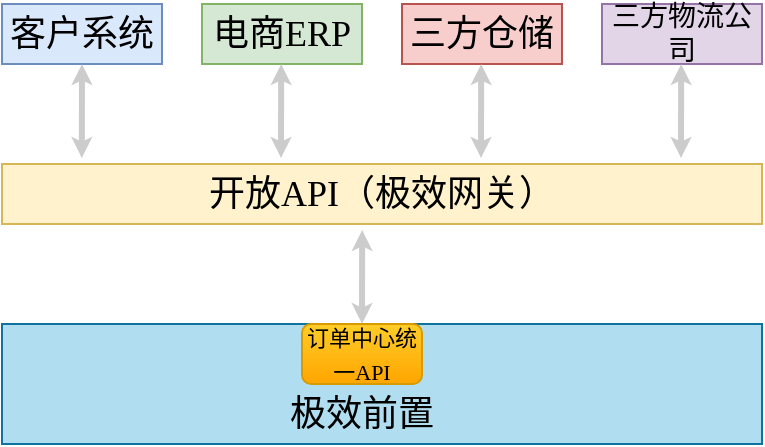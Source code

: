 <mxfile version="20.0.4" type="github" pages="5">
  <diagram id="IdCtrlnJ2hmRQC5FIhOs" name="极效前置接入">
    <mxGraphModel dx="1422" dy="839" grid="1" gridSize="10" guides="1" tooltips="1" connect="1" arrows="1" fold="1" page="1" pageScale="1" pageWidth="1169" pageHeight="827" math="0" shadow="0">
      <root>
        <mxCell id="0" />
        <mxCell id="1" parent="0" />
        <mxCell id="u3ABDbnpXiGjK3fh1uyu-1" value="&lt;font face=&quot;Times New Roman&quot; style=&quot;font-size: 18px;&quot;&gt;客户系统&lt;/font&gt;" style="rounded=0;whiteSpace=wrap;html=1;fontFamily=Helvetica;fontSize=10;fillColor=#dae8fc;strokeColor=#6c8ebf;" parent="1" vertex="1">
          <mxGeometry x="300" y="170" width="80" height="30" as="geometry" />
        </mxCell>
        <mxCell id="u3ABDbnpXiGjK3fh1uyu-5" value="&lt;font face=&quot;Times New Roman&quot; style=&quot;font-size: 18px;&quot;&gt;电商ERP&lt;/font&gt;" style="rounded=0;whiteSpace=wrap;html=1;fontFamily=Helvetica;fontSize=10;fillColor=#d5e8d4;strokeColor=#82b366;" parent="1" vertex="1">
          <mxGeometry x="400" y="170" width="80" height="30" as="geometry" />
        </mxCell>
        <mxCell id="u3ABDbnpXiGjK3fh1uyu-6" value="&lt;font style=&quot;font-size: 18px;&quot; face=&quot;Times New Roman&quot;&gt;三方仓储&lt;/font&gt;" style="rounded=0;whiteSpace=wrap;html=1;fontFamily=Helvetica;fontSize=10;fillColor=#f8cecc;strokeColor=#b85450;" parent="1" vertex="1">
          <mxGeometry x="500" y="170" width="80" height="30" as="geometry" />
        </mxCell>
        <mxCell id="u3ABDbnpXiGjK3fh1uyu-7" value="&lt;font style=&quot;font-size: 14px;&quot; face=&quot;Times New Roman&quot;&gt;三方物流公司&lt;/font&gt;" style="rounded=0;whiteSpace=wrap;html=1;fontFamily=Helvetica;fontSize=10;fillColor=#e1d5e7;strokeColor=#9673a6;" parent="1" vertex="1">
          <mxGeometry x="600" y="170" width="80" height="30" as="geometry" />
        </mxCell>
        <mxCell id="u3ABDbnpXiGjK3fh1uyu-8" value="&lt;font face=&quot;Times New Roman&quot; style=&quot;font-size: 18px;&quot;&gt;开放API（极效网关）&lt;/font&gt;" style="rounded=0;whiteSpace=wrap;html=1;fontFamily=Helvetica;fontSize=10;fillColor=#fff2cc;strokeColor=#d6b656;" parent="1" vertex="1">
          <mxGeometry x="300" y="250" width="380" height="30" as="geometry" />
        </mxCell>
        <mxCell id="u3ABDbnpXiGjK3fh1uyu-9" value="" style="rounded=0;whiteSpace=wrap;html=1;fontFamily=Helvetica;fontSize=10;fillColor=#b1ddf0;strokeColor=#10739e;" parent="1" vertex="1">
          <mxGeometry x="300" y="330" width="380" height="60" as="geometry" />
        </mxCell>
        <mxCell id="u3ABDbnpXiGjK3fh1uyu-13" value="" style="endArrow=classic;startArrow=classic;html=1;rounded=0;fontFamily=Helvetica;fontSize=10;fontColor=default;startSize=1;endSize=1;strokeWidth=3;exitX=0.105;exitY=-0.1;exitDx=0;exitDy=0;exitPerimeter=0;entryX=0.5;entryY=1;entryDx=0;entryDy=0;strokeColor=#CCCCCC;" parent="1" source="u3ABDbnpXiGjK3fh1uyu-8" target="u3ABDbnpXiGjK3fh1uyu-1" edge="1">
          <mxGeometry width="50" height="50" relative="1" as="geometry">
            <mxPoint x="339.5" y="240" as="sourcePoint" />
            <mxPoint x="339.5" y="210" as="targetPoint" />
          </mxGeometry>
        </mxCell>
        <mxCell id="u3ABDbnpXiGjK3fh1uyu-14" value="" style="endArrow=classic;startArrow=classic;html=1;rounded=0;fontFamily=Helvetica;fontSize=10;fontColor=default;startSize=1;endSize=1;strokeWidth=3;exitX=0.105;exitY=-0.1;exitDx=0;exitDy=0;exitPerimeter=0;entryX=0.5;entryY=1;entryDx=0;entryDy=0;strokeColor=#CCCCCC;" parent="1" edge="1">
          <mxGeometry width="50" height="50" relative="1" as="geometry">
            <mxPoint x="439.5" y="247" as="sourcePoint" />
            <mxPoint x="439.6" y="200" as="targetPoint" />
          </mxGeometry>
        </mxCell>
        <mxCell id="u3ABDbnpXiGjK3fh1uyu-15" value="" style="endArrow=classic;startArrow=classic;html=1;rounded=0;fontFamily=Helvetica;fontSize=10;fontColor=default;startSize=1;endSize=1;strokeWidth=3;exitX=0.105;exitY=-0.1;exitDx=0;exitDy=0;exitPerimeter=0;entryX=0.5;entryY=1;entryDx=0;entryDy=0;strokeColor=#CCCCCC;" parent="1" edge="1">
          <mxGeometry width="50" height="50" relative="1" as="geometry">
            <mxPoint x="539.5" y="247" as="sourcePoint" />
            <mxPoint x="539.6" y="200" as="targetPoint" />
          </mxGeometry>
        </mxCell>
        <mxCell id="u3ABDbnpXiGjK3fh1uyu-16" value="" style="endArrow=classic;startArrow=classic;html=1;rounded=0;fontFamily=Helvetica;fontSize=10;fontColor=default;startSize=1;endSize=1;strokeWidth=3;exitX=0.105;exitY=-0.1;exitDx=0;exitDy=0;exitPerimeter=0;entryX=0.5;entryY=1;entryDx=0;entryDy=0;strokeColor=#CCCCCC;" parent="1" edge="1">
          <mxGeometry width="50" height="50" relative="1" as="geometry">
            <mxPoint x="639.5" y="247" as="sourcePoint" />
            <mxPoint x="639.6" y="200" as="targetPoint" />
          </mxGeometry>
        </mxCell>
        <mxCell id="u3ABDbnpXiGjK3fh1uyu-17" value="" style="endArrow=classic;startArrow=classic;html=1;rounded=0;fontFamily=Helvetica;fontSize=10;fontColor=default;startSize=1;endSize=1;strokeWidth=3;exitX=0.105;exitY=-0.1;exitDx=0;exitDy=0;exitPerimeter=0;entryX=0.5;entryY=1;entryDx=0;entryDy=0;strokeColor=#CCCCCC;" parent="1" edge="1">
          <mxGeometry width="50" height="50" relative="1" as="geometry">
            <mxPoint x="480.0" y="330" as="sourcePoint" />
            <mxPoint x="480.1" y="283" as="targetPoint" />
          </mxGeometry>
        </mxCell>
        <mxCell id="OYWZxNQ2XOcn_ILHSm78-1" value="&lt;font style=&quot;font-size: 11px;&quot;&gt;订单中心统一API&lt;/font&gt;" style="rounded=1;whiteSpace=wrap;html=1;fontFamily=Times New Roman;fontSize=14;fillColor=#ffcd28;strokeColor=#d79b00;gradientColor=#ffa500;" parent="1" vertex="1">
          <mxGeometry x="450" y="330" width="60" height="30" as="geometry" />
        </mxCell>
        <mxCell id="OYWZxNQ2XOcn_ILHSm78-5" value="&lt;font style=&quot;font-size: 18px;&quot;&gt;极效前置&lt;/font&gt;" style="text;html=1;strokeColor=none;fillColor=none;align=center;verticalAlign=middle;whiteSpace=wrap;rounded=0;fontFamily=Times New Roman;fontSize=11;" parent="1" vertex="1">
          <mxGeometry x="435" y="360" width="90" height="30" as="geometry" />
        </mxCell>
      </root>
    </mxGraphModel>
  </diagram>
  <diagram id="2wnUoV2GM8q6DsRvARYh" name="设计模式">
    <mxGraphModel dx="1185" dy="628" grid="1" gridSize="10" guides="1" tooltips="1" connect="1" arrows="1" fold="1" page="1" pageScale="1" pageWidth="827" pageHeight="1169" math="0" shadow="0">
      <root>
        <mxCell id="0" />
        <mxCell id="1" parent="0" />
        <mxCell id="XLd8JW0gSxgB1ha9-BlE-36" value="《interface》&#xa;检查规则" style="swimlane;fontStyle=1;childLayout=stackLayout;horizontal=1;startSize=26;fillColor=none;horizontalStack=0;resizeParent=1;resizeParentMax=0;resizeLast=0;collapsible=1;marginBottom=0;fontFamily=Times New Roman;" parent="1" vertex="1">
          <mxGeometry x="560" y="310" width="170" height="104" as="geometry" />
        </mxCell>
        <mxCell id="XLd8JW0gSxgB1ha9-BlE-37" value="+ checkRequiredFiled()" style="text;strokeColor=none;fillColor=none;align=left;verticalAlign=top;spacingLeft=4;spacingRight=4;overflow=hidden;rotatable=0;points=[[0,0.5],[1,0.5]];portConstraint=eastwest;fontStyle=2;fontSize=14;" parent="XLd8JW0gSxgB1ha9-BlE-36" vertex="1">
          <mxGeometry y="26" width="170" height="26" as="geometry" />
        </mxCell>
        <mxCell id="XLd8JW0gSxgB1ha9-BlE-38" value="+ checkDataPermission()" style="text;strokeColor=none;fillColor=none;align=left;verticalAlign=top;spacingLeft=4;spacingRight=4;overflow=hidden;rotatable=0;points=[[0,0.5],[1,0.5]];portConstraint=eastwest;fontStyle=2;fontSize=14;" parent="XLd8JW0gSxgB1ha9-BlE-36" vertex="1">
          <mxGeometry y="52" width="170" height="26" as="geometry" />
        </mxCell>
        <mxCell id="XLd8JW0gSxgB1ha9-BlE-39" value="+ customize()" style="text;strokeColor=none;fillColor=none;align=left;verticalAlign=top;spacingLeft=4;spacingRight=4;overflow=hidden;rotatable=0;points=[[0,0.5],[1,0.5]];portConstraint=eastwest;fontStyle=2;fontSize=14;" parent="XLd8JW0gSxgB1ha9-BlE-36" vertex="1">
          <mxGeometry y="78" width="170" height="26" as="geometry" />
        </mxCell>
        <mxCell id="XLd8JW0gSxgB1ha9-BlE-40" value="" style="endArrow=block;dashed=1;endFill=0;endSize=12;html=1;rounded=0;entryX=0.5;entryY=1.154;entryDx=0;entryDy=0;entryPerimeter=0;" parent="1" source="XLd8JW0gSxgB1ha9-BlE-45" target="XLd8JW0gSxgB1ha9-BlE-39" edge="1">
          <mxGeometry width="160" relative="1" as="geometry">
            <mxPoint x="640" y="530" as="sourcePoint" />
            <mxPoint x="650" y="430" as="targetPoint" />
          </mxGeometry>
        </mxCell>
        <mxCell id="XLd8JW0gSxgB1ha9-BlE-41" value="华为校验规则" style="swimlane;fontStyle=1;childLayout=stackLayout;horizontal=1;startSize=26;fillColor=none;horizontalStack=0;resizeParent=1;resizeParentMax=0;resizeLast=0;collapsible=1;marginBottom=0;fontFamily=Times New Roman;" parent="1" vertex="1">
          <mxGeometry x="360" y="500" width="180" height="104" as="geometry" />
        </mxCell>
        <mxCell id="XLd8JW0gSxgB1ha9-BlE-42" value="+ checkRequiredFiled()" style="text;strokeColor=none;fillColor=none;align=left;verticalAlign=top;spacingLeft=4;spacingRight=4;overflow=hidden;rotatable=0;points=[[0,0.5],[1,0.5]];portConstraint=eastwest;fontSize=14;" parent="XLd8JW0gSxgB1ha9-BlE-41" vertex="1">
          <mxGeometry y="26" width="180" height="26" as="geometry" />
        </mxCell>
        <mxCell id="XLd8JW0gSxgB1ha9-BlE-43" value="+ checkDataPermission()" style="text;strokeColor=none;fillColor=none;align=left;verticalAlign=top;spacingLeft=4;spacingRight=4;overflow=hidden;rotatable=0;points=[[0,0.5],[1,0.5]];portConstraint=eastwest;fontSize=14;" parent="XLd8JW0gSxgB1ha9-BlE-41" vertex="1">
          <mxGeometry y="52" width="180" height="26" as="geometry" />
        </mxCell>
        <mxCell id="XLd8JW0gSxgB1ha9-BlE-44" value="+ customize()" style="text;strokeColor=none;fillColor=none;align=left;verticalAlign=top;spacingLeft=4;spacingRight=4;overflow=hidden;rotatable=0;points=[[0,0.5],[1,0.5]];portConstraint=eastwest;fontSize=14;" parent="XLd8JW0gSxgB1ha9-BlE-41" vertex="1">
          <mxGeometry y="78" width="180" height="26" as="geometry" />
        </mxCell>
        <mxCell id="XLd8JW0gSxgB1ha9-BlE-45" value="标准校验规则" style="swimlane;fontStyle=1;childLayout=stackLayout;horizontal=1;startSize=26;fillColor=none;horizontalStack=0;resizeParent=1;resizeParentMax=0;resizeLast=0;collapsible=1;marginBottom=0;fontFamily=Times New Roman;" parent="1" vertex="1">
          <mxGeometry x="560" y="500" width="170" height="104" as="geometry" />
        </mxCell>
        <mxCell id="XLd8JW0gSxgB1ha9-BlE-46" value="+ checkRequiredFiled()" style="text;strokeColor=none;fillColor=none;align=left;verticalAlign=top;spacingLeft=4;spacingRight=4;overflow=hidden;rotatable=0;points=[[0,0.5],[1,0.5]];portConstraint=eastwest;fontSize=14;" parent="XLd8JW0gSxgB1ha9-BlE-45" vertex="1">
          <mxGeometry y="26" width="170" height="26" as="geometry" />
        </mxCell>
        <mxCell id="XLd8JW0gSxgB1ha9-BlE-47" value="+ checkDataPermission()" style="text;strokeColor=none;fillColor=none;align=left;verticalAlign=top;spacingLeft=4;spacingRight=4;overflow=hidden;rotatable=0;points=[[0,0.5],[1,0.5]];portConstraint=eastwest;fontSize=14;" parent="XLd8JW0gSxgB1ha9-BlE-45" vertex="1">
          <mxGeometry y="52" width="170" height="26" as="geometry" />
        </mxCell>
        <mxCell id="XLd8JW0gSxgB1ha9-BlE-48" value="+ customize()" style="text;strokeColor=none;fillColor=none;align=left;verticalAlign=top;spacingLeft=4;spacingRight=4;overflow=hidden;rotatable=0;points=[[0,0.5],[1,0.5]];portConstraint=eastwest;fontSize=14;" parent="XLd8JW0gSxgB1ha9-BlE-45" vertex="1">
          <mxGeometry y="78" width="170" height="26" as="geometry" />
        </mxCell>
        <mxCell id="XLd8JW0gSxgB1ha9-BlE-49" value="原微仓校验规则" style="swimlane;fontStyle=1;childLayout=stackLayout;horizontal=1;startSize=26;fillColor=none;horizontalStack=0;resizeParent=1;resizeParentMax=0;resizeLast=0;collapsible=1;marginBottom=0;fontFamily=Times New Roman;" parent="1" vertex="1">
          <mxGeometry x="750" y="500" width="180" height="104" as="geometry" />
        </mxCell>
        <mxCell id="XLd8JW0gSxgB1ha9-BlE-50" value="+ checkRequiredFiled()" style="text;strokeColor=none;fillColor=none;align=left;verticalAlign=top;spacingLeft=4;spacingRight=4;overflow=hidden;rotatable=0;points=[[0,0.5],[1,0.5]];portConstraint=eastwest;fontSize=14;" parent="XLd8JW0gSxgB1ha9-BlE-49" vertex="1">
          <mxGeometry y="26" width="180" height="26" as="geometry" />
        </mxCell>
        <mxCell id="XLd8JW0gSxgB1ha9-BlE-51" value="+ checkDataPermission()" style="text;strokeColor=none;fillColor=none;align=left;verticalAlign=top;spacingLeft=4;spacingRight=4;overflow=hidden;rotatable=0;points=[[0,0.5],[1,0.5]];portConstraint=eastwest;fontSize=14;" parent="XLd8JW0gSxgB1ha9-BlE-49" vertex="1">
          <mxGeometry y="52" width="180" height="26" as="geometry" />
        </mxCell>
        <mxCell id="XLd8JW0gSxgB1ha9-BlE-52" value="+ customize()" style="text;strokeColor=none;fillColor=none;align=left;verticalAlign=top;spacingLeft=4;spacingRight=4;overflow=hidden;rotatable=0;points=[[0,0.5],[1,0.5]];portConstraint=eastwest;fontSize=14;" parent="XLd8JW0gSxgB1ha9-BlE-49" vertex="1">
          <mxGeometry y="78" width="180" height="26" as="geometry" />
        </mxCell>
        <mxCell id="XLd8JW0gSxgB1ha9-BlE-53" value="" style="endArrow=none;dashed=1;html=1;rounded=0;entryX=0.5;entryY=0;entryDx=0;entryDy=0;exitX=0.5;exitY=0;exitDx=0;exitDy=0;" parent="1" source="XLd8JW0gSxgB1ha9-BlE-41" target="XLd8JW0gSxgB1ha9-BlE-49" edge="1">
          <mxGeometry width="50" height="50" relative="1" as="geometry">
            <mxPoint x="380" y="460" as="sourcePoint" />
            <mxPoint x="430" y="410" as="targetPoint" />
            <Array as="points">
              <mxPoint x="450" y="460" />
              <mxPoint x="840" y="460" />
            </Array>
          </mxGeometry>
        </mxCell>
        <mxCell id="XLd8JW0gSxgB1ha9-BlE-54" value="校验处理" style="swimlane;fontStyle=1;childLayout=stackLayout;horizontal=1;startSize=26;fillColor=none;horizontalStack=0;resizeParent=1;resizeParentMax=0;resizeLast=0;collapsible=1;marginBottom=0;" parent="1" vertex="1">
          <mxGeometry x="270" y="310" width="160" height="52" as="geometry" />
        </mxCell>
        <mxCell id="XLd8JW0gSxgB1ha9-BlE-55" value="+ check()" style="text;strokeColor=none;fillColor=none;align=left;verticalAlign=top;spacingLeft=4;spacingRight=4;overflow=hidden;rotatable=0;points=[[0,0.5],[1,0.5]];portConstraint=eastwest;fontSize=14;" parent="XLd8JW0gSxgB1ha9-BlE-54" vertex="1">
          <mxGeometry y="26" width="160" height="26" as="geometry" />
        </mxCell>
        <mxCell id="XLd8JW0gSxgB1ha9-BlE-56" value="标准下单处理" style="swimlane;fontStyle=1;childLayout=stackLayout;horizontal=1;startSize=26;fillColor=none;horizontalStack=0;resizeParent=1;resizeParentMax=0;resizeLast=0;collapsible=1;marginBottom=0;fontFamily=Times New Roman;" parent="1" vertex="1">
          <mxGeometry x="10" y="258" width="160" height="104" as="geometry" />
        </mxCell>
        <mxCell id="XLd8JW0gSxgB1ha9-BlE-57" value="+ handle()" style="text;strokeColor=none;fillColor=none;align=left;verticalAlign=top;spacingLeft=4;spacingRight=4;overflow=hidden;rotatable=0;points=[[0,0.5],[1,0.5]];portConstraint=eastwest;fontSize=14;fontFamily=Times New Roman;" parent="XLd8JW0gSxgB1ha9-BlE-56" vertex="1">
          <mxGeometry y="26" width="160" height="26" as="geometry" />
        </mxCell>
        <mxCell id="XLd8JW0gSxgB1ha9-BlE-58" value="+ customize() " style="text;strokeColor=none;fillColor=none;align=left;verticalAlign=top;spacingLeft=4;spacingRight=4;overflow=hidden;rotatable=0;points=[[0,0.5],[1,0.5]];portConstraint=eastwest;fontStyle=2;fontSize=14;fontFamily=Helvetica;" parent="XLd8JW0gSxgB1ha9-BlE-56" vertex="1">
          <mxGeometry y="52" width="160" height="26" as="geometry" />
        </mxCell>
        <mxCell id="XLd8JW0gSxgB1ha9-BlE-59" value="+ buildResponse() " style="text;strokeColor=none;fillColor=none;align=left;verticalAlign=top;spacingLeft=4;spacingRight=4;overflow=hidden;rotatable=0;points=[[0,0.5],[1,0.5]];portConstraint=eastwest;fontStyle=2;fontSize=14;fontFamily=Helvetica;" parent="XLd8JW0gSxgB1ha9-BlE-56" vertex="1">
          <mxGeometry y="78" width="160" height="26" as="geometry" />
        </mxCell>
        <mxCell id="XLd8JW0gSxgB1ha9-BlE-60" value="《interface》&#xa;协议转换" style="swimlane;fontStyle=1;childLayout=stackLayout;horizontal=1;startSize=26;fillColor=none;horizontalStack=0;resizeParent=1;resizeParentMax=0;resizeLast=0;collapsible=1;marginBottom=0;fontFamily=Times New Roman;" parent="1" vertex="1">
          <mxGeometry x="270" y="230" width="160" height="52" as="geometry" />
        </mxCell>
        <mxCell id="XLd8JW0gSxgB1ha9-BlE-61" value="+ convert()" style="text;strokeColor=none;fillColor=none;align=left;verticalAlign=top;spacingLeft=4;spacingRight=4;overflow=hidden;rotatable=0;points=[[0,0.5],[1,0.5]];portConstraint=eastwest;fontStyle=2;fontSize=14;" parent="XLd8JW0gSxgB1ha9-BlE-60" vertex="1">
          <mxGeometry y="26" width="160" height="26" as="geometry" />
        </mxCell>
        <mxCell id="XLd8JW0gSxgB1ha9-BlE-62" value="微仓协议转换" style="swimlane;fontStyle=1;childLayout=stackLayout;horizontal=1;startSize=26;fillColor=none;horizontalStack=0;resizeParent=1;resizeParentMax=0;resizeLast=0;collapsible=1;marginBottom=0;fontFamily=Times New Roman;" parent="1" vertex="1">
          <mxGeometry x="270" y="80" width="160" height="52" as="geometry" />
        </mxCell>
        <mxCell id="XLd8JW0gSxgB1ha9-BlE-63" value="+ convert()" style="text;strokeColor=none;fillColor=none;align=left;verticalAlign=top;spacingLeft=4;spacingRight=4;overflow=hidden;rotatable=0;points=[[0,0.5],[1,0.5]];portConstraint=eastwest;fontSize=14;" parent="XLd8JW0gSxgB1ha9-BlE-62" vertex="1">
          <mxGeometry y="26" width="160" height="26" as="geometry" />
        </mxCell>
        <mxCell id="XLd8JW0gSxgB1ha9-BlE-64" value="标准协议转换" style="swimlane;fontStyle=1;childLayout=stackLayout;horizontal=1;startSize=26;fillColor=none;horizontalStack=0;resizeParent=1;resizeParentMax=0;resizeLast=0;collapsible=1;marginBottom=0;fontFamily=Times New Roman;" parent="1" vertex="1">
          <mxGeometry x="490" y="80" width="160" height="52" as="geometry" />
        </mxCell>
        <mxCell id="XLd8JW0gSxgB1ha9-BlE-65" value="+ convert()" style="text;strokeColor=none;fillColor=none;align=left;verticalAlign=top;spacingLeft=4;spacingRight=4;overflow=hidden;rotatable=0;points=[[0,0.5],[1,0.5]];portConstraint=eastwest;fontSize=14;" parent="XLd8JW0gSxgB1ha9-BlE-64" vertex="1">
          <mxGeometry y="26" width="160" height="26" as="geometry" />
        </mxCell>
        <mxCell id="XLd8JW0gSxgB1ha9-BlE-66" value="" style="endArrow=block;dashed=1;endFill=0;endSize=12;html=1;rounded=0;exitX=0.5;exitY=1;exitDx=0;exitDy=0;" parent="1" source="XLd8JW0gSxgB1ha9-BlE-62" target="XLd8JW0gSxgB1ha9-BlE-60" edge="1">
          <mxGeometry width="160" relative="1" as="geometry">
            <mxPoint x="460" y="180" as="sourcePoint" />
            <mxPoint x="620" y="180" as="targetPoint" />
          </mxGeometry>
        </mxCell>
        <mxCell id="XLd8JW0gSxgB1ha9-BlE-67" value="" style="endArrow=none;dashed=1;html=1;rounded=0;entryX=0.5;entryY=1.077;entryDx=0;entryDy=0;entryPerimeter=0;" parent="1" target="XLd8JW0gSxgB1ha9-BlE-65" edge="1">
          <mxGeometry width="50" height="50" relative="1" as="geometry">
            <mxPoint x="350" y="180" as="sourcePoint" />
            <mxPoint x="566" y="170" as="targetPoint" />
            <Array as="points">
              <mxPoint x="570" y="180" />
            </Array>
          </mxGeometry>
        </mxCell>
        <mxCell id="XLd8JW0gSxgB1ha9-BlE-68" value="1" style="endArrow=open;html=1;endSize=12;startArrow=diamondThin;startSize=14;startFill=0;edgeStyle=orthogonalEdgeStyle;align=left;verticalAlign=bottom;rounded=0;" parent="1" edge="1">
          <mxGeometry x="-1" y="3" relative="1" as="geometry">
            <mxPoint x="430" y="335.5" as="sourcePoint" />
            <mxPoint x="560" y="335.5" as="targetPoint" />
          </mxGeometry>
        </mxCell>
        <mxCell id="XLd8JW0gSxgB1ha9-BlE-69" value="1" style="endArrow=open;html=1;endSize=12;startArrow=diamondThin;startSize=14;startFill=0;edgeStyle=orthogonalEdgeStyle;align=left;verticalAlign=bottom;rounded=0;" parent="1" edge="1">
          <mxGeometry x="-1" y="3" relative="1" as="geometry">
            <mxPoint x="170" y="335.5" as="sourcePoint" />
            <mxPoint x="270" y="335.5" as="targetPoint" />
          </mxGeometry>
        </mxCell>
        <mxCell id="XLd8JW0gSxgB1ha9-BlE-70" value="1" style="endArrow=open;html=1;endSize=12;startArrow=diamondThin;startSize=14;startFill=0;edgeStyle=orthogonalEdgeStyle;align=left;verticalAlign=bottom;rounded=0;" parent="1" edge="1">
          <mxGeometry x="-1" y="3" relative="1" as="geometry">
            <mxPoint x="170" y="270" as="sourcePoint" />
            <mxPoint x="270" y="270" as="targetPoint" />
          </mxGeometry>
        </mxCell>
        <mxCell id="ZDoThiIfXas_tIaMXOUs-1" value="华为下单处理" style="swimlane;fontStyle=1;childLayout=stackLayout;horizontal=1;startSize=26;fillColor=none;horizontalStack=0;resizeParent=1;resizeParentMax=0;resizeLast=0;collapsible=1;marginBottom=0;fontFamily=Times New Roman;" vertex="1" parent="1">
          <mxGeometry x="10" y="440" width="160" height="104" as="geometry" />
        </mxCell>
        <mxCell id="ZDoThiIfXas_tIaMXOUs-2" value="+ handle()" style="text;strokeColor=none;fillColor=none;align=left;verticalAlign=top;spacingLeft=4;spacingRight=4;overflow=hidden;rotatable=0;points=[[0,0.5],[1,0.5]];portConstraint=eastwest;fontSize=14;fontFamily=Times New Roman;" vertex="1" parent="ZDoThiIfXas_tIaMXOUs-1">
          <mxGeometry y="26" width="160" height="26" as="geometry" />
        </mxCell>
        <mxCell id="ZDoThiIfXas_tIaMXOUs-3" value="+ customize() " style="text;strokeColor=none;fillColor=none;align=left;verticalAlign=top;spacingLeft=4;spacingRight=4;overflow=hidden;rotatable=0;points=[[0,0.5],[1,0.5]];portConstraint=eastwest;fontStyle=0;fontSize=14;fontFamily=Helvetica;" vertex="1" parent="ZDoThiIfXas_tIaMXOUs-1">
          <mxGeometry y="52" width="160" height="26" as="geometry" />
        </mxCell>
        <mxCell id="ZDoThiIfXas_tIaMXOUs-4" value="+ buildResponse() " style="text;strokeColor=none;fillColor=none;align=left;verticalAlign=top;spacingLeft=4;spacingRight=4;overflow=hidden;rotatable=0;points=[[0,0.5],[1,0.5]];portConstraint=eastwest;fontStyle=0;fontSize=14;fontFamily=Helvetica;" vertex="1" parent="ZDoThiIfXas_tIaMXOUs-1">
          <mxGeometry y="78" width="160" height="26" as="geometry" />
        </mxCell>
        <mxCell id="ZDoThiIfXas_tIaMXOUs-5" value="Extends" style="endArrow=block;endSize=16;endFill=0;html=1;rounded=0;fontFamily=Times New Roman;fontSize=14;exitX=0.5;exitY=0;exitDx=0;exitDy=0;entryX=0.495;entryY=1.032;entryDx=0;entryDy=0;entryPerimeter=0;" edge="1" parent="1" source="ZDoThiIfXas_tIaMXOUs-1" target="XLd8JW0gSxgB1ha9-BlE-59">
          <mxGeometry width="160" relative="1" as="geometry">
            <mxPoint x="90" y="390" as="sourcePoint" />
            <mxPoint x="250" y="390" as="targetPoint" />
          </mxGeometry>
        </mxCell>
      </root>
    </mxGraphModel>
  </diagram>
  <diagram id="-qRtPhwedI1QuXQ8LnrY" name="动态定时任务">
    <mxGraphModel dx="2249" dy="754" grid="1" gridSize="10" guides="1" tooltips="1" connect="1" arrows="1" fold="1" page="1" pageScale="1" pageWidth="827" pageHeight="1169" math="0" shadow="0">
      <root>
        <mxCell id="0" />
        <mxCell id="1" parent="0" />
        <mxCell id="6ihMNHobBmSIflAIRTLh-2" value="&lt;font style=&quot;font-size: 14px;&quot;&gt;ThreadPoolScheduleder&lt;/font&gt;" style="ellipse;whiteSpace=wrap;html=1;" parent="1" vertex="1">
          <mxGeometry x="440" y="417.5" width="156" height="85" as="geometry" />
        </mxCell>
        <mxCell id="obkAGG9jvHDSAUWSFRh3-38" style="edgeStyle=orthogonalEdgeStyle;rounded=0;orthogonalLoop=1;jettySize=auto;html=1;entryX=0.5;entryY=0;entryDx=0;entryDy=0;fontSize=10;startArrow=none;" parent="1" target="obkAGG9jvHDSAUWSFRh3-9" edge="1">
          <mxGeometry relative="1" as="geometry">
            <mxPoint x="250.1" y="345" as="sourcePoint" />
          </mxGeometry>
        </mxCell>
        <mxCell id="6ihMNHobBmSIflAIRTLh-3" value="" style="rounded=0;whiteSpace=wrap;html=1;" parent="1" vertex="1">
          <mxGeometry x="315" y="230" width="153" height="140" as="geometry" />
        </mxCell>
        <mxCell id="obkAGG9jvHDSAUWSFRh3-20" style="edgeStyle=orthogonalEdgeStyle;rounded=0;orthogonalLoop=1;jettySize=auto;html=1;exitX=0.5;exitY=1;exitDx=0;exitDy=0;entryX=0;entryY=0.5;entryDx=0;entryDy=0;" parent="1" source="obkAGG9jvHDSAUWSFRh3-3" target="obkAGG9jvHDSAUWSFRh3-9" edge="1">
          <mxGeometry relative="1" as="geometry" />
        </mxCell>
        <mxCell id="obkAGG9jvHDSAUWSFRh3-3" value="&lt;font style=&quot;font-size: 14px;&quot;&gt;RefreshListener&lt;/font&gt;" style="rounded=1;whiteSpace=wrap;html=1;" parent="1" vertex="1">
          <mxGeometry x="67.25" y="320" width="120" height="40" as="geometry" />
        </mxCell>
        <mxCell id="obkAGG9jvHDSAUWSFRh3-7" value="" style="endArrow=classic;html=1;rounded=0;exitX=1;exitY=0.5;exitDx=0;exitDy=0;entryX=0;entryY=0.5;entryDx=0;entryDy=0;dashed=1;" parent="1" source="6ihMNHobBmSIflAIRTLh-2" target="obkAGG9jvHDSAUWSFRh3-8" edge="1">
          <mxGeometry width="50" height="50" relative="1" as="geometry">
            <mxPoint x="797" y="570" as="sourcePoint" />
            <mxPoint x="757" y="530" as="targetPoint" />
          </mxGeometry>
        </mxCell>
        <mxCell id="obkAGG9jvHDSAUWSFRh3-34" style="edgeStyle=orthogonalEdgeStyle;rounded=0;orthogonalLoop=1;jettySize=auto;html=1;exitX=0.5;exitY=0;exitDx=0;exitDy=0;entryX=1;entryY=0.5;entryDx=0;entryDy=0;fontSize=10;" parent="1" source="obkAGG9jvHDSAUWSFRh3-8" target="6ihMNHobBmSIflAIRTLh-3" edge="1">
          <mxGeometry relative="1" as="geometry">
            <Array as="points">
              <mxPoint x="695" y="300" />
            </Array>
          </mxGeometry>
        </mxCell>
        <mxCell id="obkAGG9jvHDSAUWSFRh3-8" value="&lt;font style=&quot;font-size: 14px;&quot;&gt;execute&lt;/font&gt;" style="rounded=0;whiteSpace=wrap;html=1;" parent="1" vertex="1">
          <mxGeometry x="660" y="440" width="90" height="40" as="geometry" />
        </mxCell>
        <mxCell id="obkAGG9jvHDSAUWSFRh3-39" style="edgeStyle=orthogonalEdgeStyle;rounded=0;orthogonalLoop=1;jettySize=auto;html=1;entryX=0;entryY=0.5;entryDx=0;entryDy=0;fontSize=10;" parent="1" source="obkAGG9jvHDSAUWSFRh3-9" target="6ihMNHobBmSIflAIRTLh-2" edge="1">
          <mxGeometry relative="1" as="geometry" />
        </mxCell>
        <mxCell id="obkAGG9jvHDSAUWSFRh3-44" style="edgeStyle=orthogonalEdgeStyle;rounded=0;orthogonalLoop=1;jettySize=auto;html=1;exitX=1;exitY=0.5;exitDx=0;exitDy=0;entryX=0.5;entryY=1;entryDx=0;entryDy=0;fontSize=10;" parent="1" source="obkAGG9jvHDSAUWSFRh3-9" target="6ihMNHobBmSIflAIRTLh-3" edge="1">
          <mxGeometry relative="1" as="geometry" />
        </mxCell>
        <mxCell id="obkAGG9jvHDSAUWSFRh3-9" value="&lt;font style=&quot;font-size: 14px;&quot;&gt;Refresher&lt;/font&gt;" style="rounded=1;whiteSpace=wrap;html=1;" parent="1" vertex="1">
          <mxGeometry x="210" y="440" width="80" height="40" as="geometry" />
        </mxCell>
        <mxCell id="obkAGG9jvHDSAUWSFRh3-13" value="&lt;font style=&quot;font-size: 14px;&quot;&gt;ConcurrentHashMap&lt;/font&gt;" style="text;html=1;align=center;verticalAlign=middle;resizable=0;points=[];autosize=1;strokeColor=none;fillColor=none;" parent="1" vertex="1">
          <mxGeometry x="321" y="200" width="140" height="20" as="geometry" />
        </mxCell>
        <mxCell id="obkAGG9jvHDSAUWSFRh3-25" value="" style="rounded=1;whiteSpace=wrap;html=1;fillColor=#dae8fc;strokeColor=#6c8ebf;" parent="1" vertex="1">
          <mxGeometry x="321" y="240" width="140" height="50" as="geometry" />
        </mxCell>
        <mxCell id="obkAGG9jvHDSAUWSFRh3-27" value="&lt;font style=&quot;font-size: 14px;&quot;&gt;Future&lt;/font&gt;" style="rounded=1;whiteSpace=wrap;html=1;fillColor=#d5e8d4;strokeColor=#82b366;" parent="1" vertex="1">
          <mxGeometry x="391" y="252.5" width="60" height="25" as="geometry" />
        </mxCell>
        <mxCell id="obkAGG9jvHDSAUWSFRh3-29" value="&lt;font style=&quot;font-size: 14px;&quot;&gt;CornTask&lt;/font&gt;" style="ellipse;whiteSpace=wrap;html=1;fontSize=10;fillColor=#fff2cc;strokeColor=#d6b656;" parent="1" vertex="1">
          <mxGeometry x="331" y="247.5" width="50" height="35" as="geometry" />
        </mxCell>
        <mxCell id="obkAGG9jvHDSAUWSFRh3-30" value="" style="rounded=1;whiteSpace=wrap;html=1;fillColor=#dae8fc;strokeColor=#6c8ebf;" parent="1" vertex="1">
          <mxGeometry x="321" y="300" width="140" height="50" as="geometry" />
        </mxCell>
        <mxCell id="obkAGG9jvHDSAUWSFRh3-31" value="&lt;font style=&quot;font-size: 14px;&quot;&gt;Future&lt;/font&gt;" style="rounded=1;whiteSpace=wrap;html=1;fillColor=#d5e8d4;strokeColor=#82b366;" parent="1" vertex="1">
          <mxGeometry x="391" y="312.5" width="60" height="25" as="geometry" />
        </mxCell>
        <mxCell id="obkAGG9jvHDSAUWSFRh3-32" value="&lt;font style=&quot;font-size: 14px;&quot;&gt;CornTask&lt;/font&gt;" style="ellipse;whiteSpace=wrap;html=1;fontSize=10;fillColor=#fff2cc;strokeColor=#d6b656;" parent="1" vertex="1">
          <mxGeometry x="331" y="307.5" width="50" height="35" as="geometry" />
        </mxCell>
        <mxCell id="obkAGG9jvHDSAUWSFRh3-35" value="" style="endArrow=classic;html=1;rounded=0;dashed=1;fontSize=10;exitX=0.5;exitY=1;exitDx=0;exitDy=0;entryX=0.5;entryY=0;entryDx=0;entryDy=0;" parent="1" source="obkAGG9jvHDSAUWSFRh3-37" target="obkAGG9jvHDSAUWSFRh3-3" edge="1">
          <mxGeometry width="50" height="50" relative="1" as="geometry">
            <mxPoint x="140" y="300" as="sourcePoint" />
            <mxPoint x="150" y="240" as="targetPoint" />
          </mxGeometry>
        </mxCell>
        <mxCell id="obkAGG9jvHDSAUWSFRh3-46" value="" style="group" parent="1" vertex="1" connectable="0">
          <mxGeometry x="67.25" y="155" width="120" height="45" as="geometry" />
        </mxCell>
        <mxCell id="obkAGG9jvHDSAUWSFRh3-37" value="" style="rounded=1;whiteSpace=wrap;html=1;fontSize=10;fillColor=#dae8fc;strokeColor=#6c8ebf;" parent="obkAGG9jvHDSAUWSFRh3-46" vertex="1">
          <mxGeometry width="120" height="45" as="geometry" />
        </mxCell>
        <mxCell id="6ihMNHobBmSIflAIRTLh-1" value="" style="shape=image;verticalLabelPosition=bottom;labelBackgroundColor=default;verticalAlign=top;aspect=fixed;imageAspect=0;image=https://nacos.io/img/nacos_colorful.png;" parent="obkAGG9jvHDSAUWSFRh3-46" vertex="1">
          <mxGeometry x="8.5" y="12.5" width="103" height="20" as="geometry" />
        </mxCell>
        <mxCell id="obkAGG9jvHDSAUWSFRh3-47" value="&lt;font style=&quot;font-size: 14px;&quot;&gt;3.提交到线程池&lt;/font&gt;" style="text;html=1;strokeColor=none;fillColor=none;align=center;verticalAlign=middle;whiteSpace=wrap;rounded=0;fontSize=10;" parent="1" vertex="1">
          <mxGeometry x="346" y="470" width="91" height="20" as="geometry" />
        </mxCell>
        <mxCell id="obkAGG9jvHDSAUWSFRh3-48" value="&lt;font style=&quot;font-size: 14px;&quot;&gt;2.创建新任务取消旧任务&lt;/font&gt;" style="text;html=1;strokeColor=none;fillColor=none;align=center;verticalAlign=middle;whiteSpace=wrap;rounded=0;fontSize=10;" parent="1" vertex="1">
          <mxGeometry x="391" y="390" width="134" height="27.5" as="geometry" />
        </mxCell>
        <mxCell id="obkAGG9jvHDSAUWSFRh3-61" value="" style="edgeStyle=orthogonalEdgeStyle;rounded=0;orthogonalLoop=1;jettySize=auto;html=1;entryX=0.5;entryY=0;entryDx=0;entryDy=0;fontSize=10;endArrow=none;" parent="1" source="6ihMNHobBmSIflAIRTLh-3" edge="1">
          <mxGeometry relative="1" as="geometry">
            <mxPoint x="315" y="300" as="sourcePoint" />
            <mxPoint x="250" y="342.5" as="targetPoint" />
            <Array as="points">
              <mxPoint x="250" y="300" />
            </Array>
          </mxGeometry>
        </mxCell>
        <mxCell id="obkAGG9jvHDSAUWSFRh3-62" value="&lt;font style=&quot;font-size: 14px;&quot;&gt;1. 获取所有任务&lt;/font&gt;" style="text;html=1;strokeColor=none;fillColor=none;align=center;verticalAlign=middle;whiteSpace=wrap;rounded=0;fontSize=10;" parent="1" vertex="1">
          <mxGeometry x="160" y="390" width="88.5" height="2.5" as="geometry" />
        </mxCell>
        <mxCell id="obkAGG9jvHDSAUWSFRh3-63" value="&lt;font style=&quot;font-size: 14px;&quot;&gt;4.调度执行&lt;/font&gt;" style="text;html=1;strokeColor=none;fillColor=none;align=center;verticalAlign=middle;whiteSpace=wrap;rounded=0;fontSize=10;" parent="1" vertex="1">
          <mxGeometry x="596" y="430" width="60" height="17.5" as="geometry" />
        </mxCell>
        <mxCell id="obkAGG9jvHDSAUWSFRh3-64" value="&lt;font style=&quot;font-size: 14px;&quot;&gt;5.future设置结果&lt;/font&gt;" style="text;html=1;strokeColor=none;fillColor=none;align=center;verticalAlign=middle;whiteSpace=wrap;rounded=0;fontSize=10;" parent="1" vertex="1">
          <mxGeometry x="590" y="342.5" width="100" height="17.5" as="geometry" />
        </mxCell>
        <mxCell id="vPuqsmpkCp8BbXMWcI_j-1" value="" style="ellipse;whiteSpace=wrap;html=1;" parent="1" vertex="1">
          <mxGeometry x="292.5" y="958.13" width="159" height="93.75" as="geometry" />
        </mxCell>
        <mxCell id="vPuqsmpkCp8BbXMWcI_j-31" style="edgeStyle=orthogonalEdgeStyle;rounded=0;orthogonalLoop=1;jettySize=auto;html=1;fontFamily=Helvetica;fontSize=10;fontColor=default;strokeColor=#000000;strokeWidth=1;" parent="1" source="vPuqsmpkCp8BbXMWcI_j-5" target="vPuqsmpkCp8BbXMWcI_j-30" edge="1">
          <mxGeometry relative="1" as="geometry" />
        </mxCell>
        <mxCell id="vPuqsmpkCp8BbXMWcI_j-5" value="&lt;font style=&quot;font-size: 14px;&quot;&gt;@Scheduler&lt;/font&gt;" style="rounded=1;whiteSpace=wrap;html=1;fillColor=#fff2cc;strokeColor=#d6b656;" parent="1" vertex="1">
          <mxGeometry x="67.25" y="865" width="120" height="40" as="geometry" />
        </mxCell>
        <mxCell id="vPuqsmpkCp8BbXMWcI_j-6" value="" style="endArrow=classic;html=1;rounded=0;exitX=1;exitY=0.5;exitDx=0;exitDy=0;entryX=0;entryY=0.5;entryDx=0;entryDy=0;dashed=1;" parent="1" source="vPuqsmpkCp8BbXMWcI_j-1" target="vPuqsmpkCp8BbXMWcI_j-8" edge="1">
          <mxGeometry width="50" height="50" relative="1" as="geometry">
            <mxPoint x="797" y="1115" as="sourcePoint" />
            <mxPoint x="757" y="1075" as="targetPoint" />
          </mxGeometry>
        </mxCell>
        <mxCell id="vPuqsmpkCp8BbXMWcI_j-34" style="edgeStyle=orthogonalEdgeStyle;rounded=0;orthogonalLoop=1;jettySize=auto;html=1;exitX=0.5;exitY=1;exitDx=0;exitDy=0;entryX=1;entryY=0.5;entryDx=0;entryDy=0;fontFamily=Helvetica;fontSize=10;fontColor=default;strokeColor=#000000;strokeWidth=1;" parent="1" source="vPuqsmpkCp8BbXMWcI_j-8" target="vPuqsmpkCp8BbXMWcI_j-33" edge="1">
          <mxGeometry relative="1" as="geometry" />
        </mxCell>
        <mxCell id="vPuqsmpkCp8BbXMWcI_j-8" value="&lt;font style=&quot;font-size: 14px;&quot;&gt;schedule&lt;/font&gt;" style="rounded=0;whiteSpace=wrap;html=1;" parent="1" vertex="1">
          <mxGeometry x="540" y="985" width="90" height="40" as="geometry" />
        </mxCell>
        <mxCell id="vPuqsmpkCp8BbXMWcI_j-27" value="&lt;font style=&quot;font-size: 14px;&quot;&gt;3.调度执行&lt;/font&gt;" style="text;html=1;strokeColor=none;fillColor=none;align=center;verticalAlign=middle;whiteSpace=wrap;rounded=0;fontSize=10;" parent="1" vertex="1">
          <mxGeometry x="461" y="985" width="60" height="17.5" as="geometry" />
        </mxCell>
        <mxCell id="vPuqsmpkCp8BbXMWcI_j-32" style="edgeStyle=orthogonalEdgeStyle;rounded=0;orthogonalLoop=1;jettySize=auto;html=1;exitX=1;exitY=0.5;exitDx=0;exitDy=0;entryX=0;entryY=0.5;entryDx=0;entryDy=0;fontFamily=Helvetica;fontSize=10;fontColor=default;strokeColor=#000000;strokeWidth=1;" parent="1" source="vPuqsmpkCp8BbXMWcI_j-30" target="vPuqsmpkCp8BbXMWcI_j-1" edge="1">
          <mxGeometry relative="1" as="geometry" />
        </mxCell>
        <mxCell id="vPuqsmpkCp8BbXMWcI_j-30" value="&lt;font style=&quot;font-size: 14px;&quot;&gt;Register&lt;/font&gt;" style="rounded=1;whiteSpace=wrap;html=1;" parent="1" vertex="1">
          <mxGeometry x="67.25" y="985" width="120" height="40" as="geometry" />
        </mxCell>
        <mxCell id="vPuqsmpkCp8BbXMWcI_j-35" style="edgeStyle=orthogonalEdgeStyle;rounded=0;orthogonalLoop=1;jettySize=auto;html=1;entryX=0.5;entryY=1;entryDx=0;entryDy=0;fontFamily=Helvetica;fontSize=10;fontColor=default;strokeColor=#000000;strokeWidth=1;" parent="1" source="vPuqsmpkCp8BbXMWcI_j-33" target="vPuqsmpkCp8BbXMWcI_j-30" edge="1">
          <mxGeometry relative="1" as="geometry" />
        </mxCell>
        <mxCell id="vPuqsmpkCp8BbXMWcI_j-45" style="edgeStyle=orthogonalEdgeStyle;rounded=0;orthogonalLoop=1;jettySize=auto;html=1;exitX=0.5;exitY=1;exitDx=0;exitDy=0;fontFamily=Helvetica;fontSize=10;fontColor=default;strokeColor=#000000;strokeWidth=1;" parent="1" source="vPuqsmpkCp8BbXMWcI_j-33" target="vPuqsmpkCp8BbXMWcI_j-43" edge="1">
          <mxGeometry relative="1" as="geometry">
            <Array as="points">
              <mxPoint x="360" y="1180" />
              <mxPoint x="-40" y="1180" />
            </Array>
          </mxGeometry>
        </mxCell>
        <mxCell id="vPuqsmpkCp8BbXMWcI_j-33" value="&lt;font style=&quot;font-size: 14px;&quot;&gt;SchedulerConfiguer&lt;/font&gt;" style="rounded=1;whiteSpace=wrap;html=1;" parent="1" vertex="1">
          <mxGeometry x="290" y="1110" width="130" height="40" as="geometry" />
        </mxCell>
        <mxCell id="vPuqsmpkCp8BbXMWcI_j-36" value="&lt;font style=&quot;font-size: 14px;&quot;&gt;1.启动扫描注解注册任务&lt;/font&gt;" style="text;html=1;strokeColor=none;fillColor=none;align=center;verticalAlign=middle;whiteSpace=wrap;rounded=0;fontSize=10;" parent="1" vertex="1">
          <mxGeometry x="128.5" y="930" width="131.5" height="17.5" as="geometry" />
        </mxCell>
        <mxCell id="vPuqsmpkCp8BbXMWcI_j-37" value="&lt;font style=&quot;font-size: 14px;&quot;&gt;2.提交任务&lt;/font&gt;" style="text;html=1;strokeColor=none;fillColor=none;align=center;verticalAlign=middle;whiteSpace=wrap;rounded=0;fontSize=10;" parent="1" vertex="1">
          <mxGeometry x="180" y="985" width="101.5" height="17.5" as="geometry" />
        </mxCell>
        <mxCell id="vPuqsmpkCp8BbXMWcI_j-38" value="&lt;font style=&quot;font-size: 14px;&quot;&gt;ThreadPoolScheduleder&lt;/font&gt;" style="text;html=1;strokeColor=none;fillColor=none;align=center;verticalAlign=middle;whiteSpace=wrap;rounded=0;fontFamily=Helvetica;fontSize=10;fontColor=default;" parent="1" vertex="1">
          <mxGeometry x="307" y="990" width="130" height="30" as="geometry" />
        </mxCell>
        <mxCell id="vPuqsmpkCp8BbXMWcI_j-42" value="" style="group" parent="1" vertex="1" connectable="0">
          <mxGeometry x="-100" y="807.5" width="120" height="45" as="geometry" />
        </mxCell>
        <mxCell id="vPuqsmpkCp8BbXMWcI_j-43" value="" style="rounded=1;whiteSpace=wrap;html=1;fontSize=10;fillColor=#dae8fc;strokeColor=#6c8ebf;" parent="vPuqsmpkCp8BbXMWcI_j-42" vertex="1">
          <mxGeometry width="120" height="45" as="geometry" />
        </mxCell>
        <mxCell id="vPuqsmpkCp8BbXMWcI_j-44" value="" style="shape=image;verticalLabelPosition=bottom;labelBackgroundColor=default;verticalAlign=top;aspect=fixed;imageAspect=0;image=https://nacos.io/img/nacos_colorful.png;" parent="vPuqsmpkCp8BbXMWcI_j-42" vertex="1">
          <mxGeometry x="8.5" y="12.5" width="103" height="20" as="geometry" />
        </mxCell>
        <mxCell id="vPuqsmpkCp8BbXMWcI_j-46" value="&lt;font style=&quot;font-size: 14px;&quot;&gt;4.执行回调&lt;/font&gt;" style="text;html=1;strokeColor=none;fillColor=none;align=center;verticalAlign=middle;whiteSpace=wrap;rounded=0;fontSize=10;" parent="1" vertex="1">
          <mxGeometry x="461" y="1110" width="79" height="17.5" as="geometry" />
        </mxCell>
        <mxCell id="vPuqsmpkCp8BbXMWcI_j-48" value="&lt;font style=&quot;font-size: 14px;&quot;&gt;5.获取配置&lt;/font&gt;" style="text;html=1;strokeColor=none;fillColor=none;align=center;verticalAlign=middle;whiteSpace=wrap;rounded=0;fontSize=10;" parent="1" vertex="1">
          <mxGeometry x="154.75" y="1160" width="79" height="17.5" as="geometry" />
        </mxCell>
        <mxCell id="vPuqsmpkCp8BbXMWcI_j-49" value="&lt;font style=&quot;font-size: 14px;&quot;&gt;6.重新注册任务&lt;/font&gt;" style="text;html=1;strokeColor=none;fillColor=none;align=center;verticalAlign=middle;whiteSpace=wrap;rounded=0;fontSize=10;" parent="1" vertex="1">
          <mxGeometry x="156.63" y="1110" width="113.37" height="17.5" as="geometry" />
        </mxCell>
        <mxCell id="KUddTwryCcw-z4nC4gjn-2" value="&lt;span style=&quot;color: rgb(0, 0, 0); font-family: Helvetica; font-size: 14px; font-style: normal; font-variant-ligatures: normal; font-variant-caps: normal; font-weight: 400; letter-spacing: normal; orphans: 2; text-align: center; text-indent: 0px; text-transform: none; widows: 2; word-spacing: 0px; -webkit-text-stroke-width: 0px; background-color: rgb(248, 249, 250); text-decoration-thickness: initial; text-decoration-style: initial; text-decoration-color: initial; float: none; display: inline !important;&quot;&gt;监听配置变化&lt;/span&gt;" style="text;whiteSpace=wrap;html=1;fontSize=14;fontFamily=Times New Roman;" vertex="1" parent="1">
          <mxGeometry x="30" y="247.5" width="110" height="30" as="geometry" />
        </mxCell>
      </root>
    </mxGraphModel>
  </diagram>
  <diagram id="D5UHapvVp-XhOr6KAALa" name="数据库优化">
    <mxGraphModel dx="1422" dy="754" grid="1" gridSize="10" guides="1" tooltips="1" connect="1" arrows="1" fold="1" page="1" pageScale="1" pageWidth="827" pageHeight="1169" math="0" shadow="0">
      <root>
        <mxCell id="0" />
        <mxCell id="1" parent="0" />
        <mxCell id="3ypH4pQ7oOh8SRA2ZYgx-10" style="edgeStyle=orthogonalEdgeStyle;rounded=0;orthogonalLoop=1;jettySize=auto;html=1;exitX=0.5;exitY=1;exitDx=0;exitDy=0;entryX=0.5;entryY=0;entryDx=0;entryDy=0;entryPerimeter=0;fontFamily=Helvetica;fontSize=10;fontColor=default;strokeColor=#000000;strokeWidth=1;" parent="1" source="3ypH4pQ7oOh8SRA2ZYgx-2" target="3ypH4pQ7oOh8SRA2ZYgx-8" edge="1">
          <mxGeometry relative="1" as="geometry" />
        </mxCell>
        <mxCell id="3ypH4pQ7oOh8SRA2ZYgx-11" style="edgeStyle=orthogonalEdgeStyle;rounded=0;orthogonalLoop=1;jettySize=auto;html=1;exitX=1;exitY=0.5;exitDx=0;exitDy=0;entryX=0.5;entryY=1;entryDx=0;entryDy=0;entryPerimeter=0;fontFamily=Helvetica;fontSize=10;fontColor=default;strokeColor=#000000;strokeWidth=1;" parent="1" source="3ypH4pQ7oOh8SRA2ZYgx-2" target="3ypH4pQ7oOh8SRA2ZYgx-3" edge="1">
          <mxGeometry relative="1" as="geometry" />
        </mxCell>
        <mxCell id="3ypH4pQ7oOh8SRA2ZYgx-2" value="&lt;font style=&quot;font-size: 14px;&quot;&gt;商品&lt;/font&gt;" style="rounded=0;whiteSpace=wrap;html=1;fontFamily=Helvetica;fontSize=10;fontColor=default;fillColor=none;gradientColor=none;" parent="1" vertex="1">
          <mxGeometry x="110" y="414.25" width="90" height="40" as="geometry" />
        </mxCell>
        <mxCell id="3ypH4pQ7oOh8SRA2ZYgx-3" value="" style="shape=cylinder3;whiteSpace=wrap;html=1;boundedLbl=1;backgroundOutline=1;size=15;rounded=0;fontFamily=Helvetica;fontSize=10;fillColor=#fff2cc;rotation=90;strokeColor=#d6b656;" parent="1" vertex="1">
          <mxGeometry x="310.25" y="290" width="46.5" height="115" as="geometry" />
        </mxCell>
        <mxCell id="3ypH4pQ7oOh8SRA2ZYgx-4" value="&lt;font style=&quot;font-size: 14px;&quot;&gt;Kafka&lt;/font&gt;" style="text;html=1;strokeColor=none;fillColor=none;align=center;verticalAlign=middle;whiteSpace=wrap;rounded=0;fontFamily=Helvetica;fontSize=10;fontColor=default;" parent="1" vertex="1">
          <mxGeometry x="296.75" y="374.25" width="60" height="30" as="geometry" />
        </mxCell>
        <mxCell id="3ypH4pQ7oOh8SRA2ZYgx-5" value="&lt;font style=&quot;font-size: 14px;&quot;&gt;库存&lt;/font&gt;" style="rounded=0;whiteSpace=wrap;html=1;fontFamily=Helvetica;fontSize=10;fontColor=default;fillColor=none;gradientColor=none;" parent="1" vertex="1">
          <mxGeometry x="510" y="327.5" width="90" height="40" as="geometry" />
        </mxCell>
        <mxCell id="3ypH4pQ7oOh8SRA2ZYgx-6" value="&lt;font style=&quot;font-size: 14px;&quot;&gt;唯一码&lt;/font&gt;" style="rounded=0;whiteSpace=wrap;html=1;fontFamily=Helvetica;fontSize=10;fontColor=default;fillColor=none;gradientColor=none;" parent="1" vertex="1">
          <mxGeometry x="510" y="399.25" width="90" height="40" as="geometry" />
        </mxCell>
        <mxCell id="3ypH4pQ7oOh8SRA2ZYgx-7" value="&lt;font style=&quot;font-size: 14px;&quot;&gt;……&lt;/font&gt;" style="rounded=0;whiteSpace=wrap;html=1;fontFamily=Helvetica;fontSize=10;fontColor=default;fillColor=none;gradientColor=none;" parent="1" vertex="1">
          <mxGeometry x="510" y="464.25" width="90" height="40" as="geometry" />
        </mxCell>
        <mxCell id="3ypH4pQ7oOh8SRA2ZYgx-8" value="" style="shape=cylinder3;whiteSpace=wrap;html=1;boundedLbl=1;backgroundOutline=1;size=15;rounded=0;fontFamily=Helvetica;fontSize=10;fillColor=#dae8fc;strokeColor=#6c8ebf;" parent="1" vertex="1">
          <mxGeometry x="125" y="504.25" width="60" height="60" as="geometry" />
        </mxCell>
        <mxCell id="3ypH4pQ7oOh8SRA2ZYgx-9" value="&lt;font style=&quot;font-size: 14px;&quot;&gt;MySQL&lt;/font&gt;" style="text;html=1;strokeColor=none;fillColor=none;align=center;verticalAlign=middle;whiteSpace=wrap;rounded=0;fontFamily=Helvetica;fontSize=10;fontColor=default;" parent="1" vertex="1">
          <mxGeometry x="125" y="564.25" width="60" height="30" as="geometry" />
        </mxCell>
        <mxCell id="3ypH4pQ7oOh8SRA2ZYgx-12" value="" style="endArrow=classic;html=1;rounded=0;fontFamily=Helvetica;fontSize=10;fontColor=default;strokeColor=#000000;strokeWidth=1;entryX=0.5;entryY=0;entryDx=0;entryDy=0;entryPerimeter=0;exitX=0;exitY=0.5;exitDx=0;exitDy=0;" parent="1" source="3ypH4pQ7oOh8SRA2ZYgx-5" target="3ypH4pQ7oOh8SRA2ZYgx-3" edge="1">
          <mxGeometry width="50" height="50" relative="1" as="geometry">
            <mxPoint x="476" y="434.25" as="sourcePoint" />
            <mxPoint x="526" y="384.25" as="targetPoint" />
          </mxGeometry>
        </mxCell>
        <mxCell id="3ypH4pQ7oOh8SRA2ZYgx-13" value="" style="endArrow=classic;html=1;rounded=0;fontFamily=Helvetica;fontSize=10;fontColor=default;strokeColor=#000000;strokeWidth=1;exitX=0;exitY=0.5;exitDx=0;exitDy=0;entryX=0.5;entryY=0;entryDx=0;entryDy=0;entryPerimeter=0;" parent="1" source="3ypH4pQ7oOh8SRA2ZYgx-6" target="3ypH4pQ7oOh8SRA2ZYgx-3" edge="1">
          <mxGeometry width="50" height="50" relative="1" as="geometry">
            <mxPoint x="380" y="474.25" as="sourcePoint" />
            <mxPoint x="430" y="424.25" as="targetPoint" />
            <Array as="points">
              <mxPoint x="450" y="419.25" />
              <mxPoint x="450" y="347.25" />
            </Array>
          </mxGeometry>
        </mxCell>
        <mxCell id="3ypH4pQ7oOh8SRA2ZYgx-14" value="" style="endArrow=classic;html=1;rounded=0;fontFamily=Helvetica;fontSize=10;fontColor=default;strokeColor=#000000;strokeWidth=1;entryX=0.5;entryY=0;entryDx=0;entryDy=0;entryPerimeter=0;exitX=0;exitY=0.5;exitDx=0;exitDy=0;" parent="1" source="3ypH4pQ7oOh8SRA2ZYgx-7" target="3ypH4pQ7oOh8SRA2ZYgx-3" edge="1">
          <mxGeometry width="50" height="50" relative="1" as="geometry">
            <mxPoint x="400" y="524.25" as="sourcePoint" />
            <mxPoint x="450" y="474.25" as="targetPoint" />
            <Array as="points">
              <mxPoint x="450" y="484.25" />
              <mxPoint x="450" y="347.25" />
            </Array>
          </mxGeometry>
        </mxCell>
        <mxCell id="3ypH4pQ7oOh8SRA2ZYgx-15" value="" style="endArrow=classic;html=1;rounded=0;fontFamily=Helvetica;fontSize=10;fontColor=default;strokeColor=#000000;strokeWidth=1;entryX=0.5;entryY=0;entryDx=0;entryDy=0;" parent="1" target="3ypH4pQ7oOh8SRA2ZYgx-2" edge="1">
          <mxGeometry width="50" height="50" relative="1" as="geometry">
            <mxPoint x="155" y="334.25" as="sourcePoint" />
            <mxPoint x="140" y="294.25" as="targetPoint" />
          </mxGeometry>
        </mxCell>
        <mxCell id="3ypH4pQ7oOh8SRA2ZYgx-16" value="&lt;font style=&quot;font-size: 14px;&quot;&gt;信息修改&lt;/font&gt;" style="text;html=1;strokeColor=none;fillColor=none;align=center;verticalAlign=middle;whiteSpace=wrap;rounded=0;fontFamily=Helvetica;fontSize=10;fontColor=default;" parent="1" vertex="1">
          <mxGeometry x="125" y="297.25" width="60" height="30" as="geometry" />
        </mxCell>
        <mxCell id="3ypH4pQ7oOh8SRA2ZYgx-27" style="edgeStyle=orthogonalEdgeStyle;rounded=0;orthogonalLoop=1;jettySize=auto;html=1;exitX=0.5;exitY=1;exitDx=0;exitDy=0;entryX=0.5;entryY=0;entryDx=0;entryDy=0;entryPerimeter=0;fontFamily=Helvetica;fontSize=10;fontColor=default;strokeColor=#000000;strokeWidth=1;" parent="1" source="3ypH4pQ7oOh8SRA2ZYgx-17" target="3ypH4pQ7oOh8SRA2ZYgx-25" edge="1">
          <mxGeometry relative="1" as="geometry" />
        </mxCell>
        <mxCell id="3ypH4pQ7oOh8SRA2ZYgx-17" value="&lt;font style=&quot;font-size: 14px;&quot;&gt;商品&lt;/font&gt;" style="rounded=0;whiteSpace=wrap;html=1;fontFamily=Helvetica;fontSize=10;fontColor=default;fillColor=none;gradientColor=none;" parent="1" vertex="1">
          <mxGeometry x="110" y="121.75" width="90" height="40" as="geometry" />
        </mxCell>
        <mxCell id="3ypH4pQ7oOh8SRA2ZYgx-18" value="&lt;font style=&quot;font-size: 14px;&quot;&gt;库存&lt;/font&gt;" style="rounded=0;whiteSpace=wrap;html=1;fontFamily=Helvetica;fontSize=10;fontColor=default;fillColor=none;gradientColor=none;" parent="1" vertex="1">
          <mxGeometry x="500" y="50" width="90" height="40" as="geometry" />
        </mxCell>
        <mxCell id="3ypH4pQ7oOh8SRA2ZYgx-19" value="&lt;font style=&quot;font-size: 14px;&quot;&gt;唯一码&lt;/font&gt;" style="rounded=0;whiteSpace=wrap;html=1;fontFamily=Helvetica;fontSize=10;fontColor=default;fillColor=none;gradientColor=none;" parent="1" vertex="1">
          <mxGeometry x="500" y="121.75" width="90" height="40" as="geometry" />
        </mxCell>
        <mxCell id="3ypH4pQ7oOh8SRA2ZYgx-20" value="&lt;font style=&quot;font-size: 14px;&quot;&gt;……&lt;/font&gt;" style="rounded=0;whiteSpace=wrap;html=1;fontFamily=Helvetica;fontSize=10;fontColor=default;fillColor=none;gradientColor=none;" parent="1" vertex="1">
          <mxGeometry x="500" y="186.75" width="90" height="40" as="geometry" />
        </mxCell>
        <mxCell id="3ypH4pQ7oOh8SRA2ZYgx-21" value="" style="endArrow=classic;html=1;rounded=0;fontFamily=Helvetica;fontSize=10;fontColor=default;strokeColor=#000000;strokeWidth=1;exitX=1;exitY=0.5;exitDx=0;exitDy=0;entryX=0;entryY=0.5;entryDx=0;entryDy=0;" parent="1" source="3ypH4pQ7oOh8SRA2ZYgx-17" target="3ypH4pQ7oOh8SRA2ZYgx-19" edge="1">
          <mxGeometry width="50" height="50" relative="1" as="geometry">
            <mxPoint x="230" y="170" as="sourcePoint" />
            <mxPoint x="280" y="120" as="targetPoint" />
          </mxGeometry>
        </mxCell>
        <mxCell id="3ypH4pQ7oOh8SRA2ZYgx-25" value="" style="shape=cylinder3;whiteSpace=wrap;html=1;boundedLbl=1;backgroundOutline=1;size=15;rounded=0;fontFamily=Helvetica;fontSize=10;fillColor=#dae8fc;strokeColor=#6c8ebf;" parent="1" vertex="1">
          <mxGeometry x="125" y="190" width="60" height="60" as="geometry" />
        </mxCell>
        <mxCell id="3ypH4pQ7oOh8SRA2ZYgx-26" value="&lt;font style=&quot;font-size: 14px;&quot;&gt;MySQL&lt;/font&gt;" style="text;html=1;strokeColor=none;fillColor=none;align=center;verticalAlign=middle;whiteSpace=wrap;rounded=0;fontFamily=Helvetica;fontSize=10;fontColor=default;" parent="1" vertex="1">
          <mxGeometry x="130" y="260" width="55" height="20" as="geometry" />
        </mxCell>
        <mxCell id="3ypH4pQ7oOh8SRA2ZYgx-28" value="&lt;font style=&quot;font-size: 14px;&quot;&gt;信息修改&lt;/font&gt;" style="text;html=1;strokeColor=none;fillColor=none;align=center;verticalAlign=middle;whiteSpace=wrap;rounded=0;fontFamily=Helvetica;fontSize=10;fontColor=default;" parent="1" vertex="1">
          <mxGeometry x="125" y="30" width="60" height="30" as="geometry" />
        </mxCell>
        <mxCell id="3ypH4pQ7oOh8SRA2ZYgx-29" value="" style="endArrow=classic;html=1;rounded=0;fontFamily=Helvetica;fontSize=10;fontColor=default;strokeColor=#000000;strokeWidth=1;entryX=0.5;entryY=0;entryDx=0;entryDy=0;exitX=0.5;exitY=1;exitDx=0;exitDy=0;" parent="1" source="3ypH4pQ7oOh8SRA2ZYgx-28" target="3ypH4pQ7oOh8SRA2ZYgx-17" edge="1">
          <mxGeometry width="50" height="50" relative="1" as="geometry">
            <mxPoint x="200" y="110" as="sourcePoint" />
            <mxPoint x="250" y="60" as="targetPoint" />
          </mxGeometry>
        </mxCell>
        <mxCell id="3ypH4pQ7oOh8SRA2ZYgx-30" value="" style="endArrow=classic;html=1;rounded=0;fontFamily=Helvetica;fontSize=10;fontColor=default;strokeColor=#000000;strokeWidth=1;exitX=1;exitY=0.5;exitDx=0;exitDy=0;entryX=0;entryY=0.5;entryDx=0;entryDy=0;" parent="1" source="3ypH4pQ7oOh8SRA2ZYgx-17" target="3ypH4pQ7oOh8SRA2ZYgx-18" edge="1">
          <mxGeometry width="50" height="50" relative="1" as="geometry">
            <mxPoint x="280" y="130" as="sourcePoint" />
            <mxPoint x="330" y="80" as="targetPoint" />
          </mxGeometry>
        </mxCell>
        <mxCell id="3ypH4pQ7oOh8SRA2ZYgx-31" value="" style="endArrow=classic;html=1;rounded=0;fontFamily=Helvetica;fontSize=10;fontColor=default;strokeColor=#000000;strokeWidth=1;exitX=1;exitY=0.5;exitDx=0;exitDy=0;entryX=0;entryY=0.5;entryDx=0;entryDy=0;" parent="1" source="3ypH4pQ7oOh8SRA2ZYgx-17" target="3ypH4pQ7oOh8SRA2ZYgx-20" edge="1">
          <mxGeometry width="50" height="50" relative="1" as="geometry">
            <mxPoint x="210" y="151.75" as="sourcePoint" />
            <mxPoint x="510" y="80" as="targetPoint" />
          </mxGeometry>
        </mxCell>
        <mxCell id="3ypH4pQ7oOh8SRA2ZYgx-33" value="" style="endArrow=none;html=1;rounded=0;fontFamily=Helvetica;fontSize=10;fontColor=default;strokeColor=#000000;strokeWidth=2;" parent="1" edge="1">
          <mxGeometry width="50" height="50" relative="1" as="geometry">
            <mxPoint x="120" y="290" as="sourcePoint" />
            <mxPoint x="620" y="290" as="targetPoint" />
          </mxGeometry>
        </mxCell>
        <mxCell id="3ypH4pQ7oOh8SRA2ZYgx-34" value="&lt;font style=&quot;font-size: 14px;&quot;&gt;同步调用&lt;/font&gt;" style="text;html=1;strokeColor=none;fillColor=none;align=center;verticalAlign=middle;whiteSpace=wrap;rounded=0;fontFamily=Helvetica;fontSize=10;fontColor=default;" parent="1" vertex="1">
          <mxGeometry x="640" y="126.75" width="60" height="30" as="geometry" />
        </mxCell>
        <mxCell id="3ypH4pQ7oOh8SRA2ZYgx-35" value="&lt;font style=&quot;font-size: 14px;&quot;&gt;异步解耦&lt;/font&gt;" style="text;html=1;strokeColor=none;fillColor=none;align=center;verticalAlign=middle;whiteSpace=wrap;rounded=0;fontFamily=Helvetica;fontSize=10;fontColor=default;" parent="1" vertex="1">
          <mxGeometry x="640" y="400" width="60" height="30" as="geometry" />
        </mxCell>
        <mxCell id="Yhb-L28iyE8U8hoPX2aC-4" style="edgeStyle=orthogonalEdgeStyle;rounded=0;orthogonalLoop=1;jettySize=auto;html=1;exitX=0.5;exitY=0;exitDx=0;exitDy=0;entryX=0.5;entryY=1;entryDx=0;entryDy=0;entryPerimeter=0;fontFamily=Helvetica;fontSize=10;fontColor=default;strokeColor=#000000;strokeWidth=1;" parent="1" source="Yhb-L28iyE8U8hoPX2aC-1" target="Yhb-L28iyE8U8hoPX2aC-2" edge="1">
          <mxGeometry relative="1" as="geometry" />
        </mxCell>
        <mxCell id="Yhb-L28iyE8U8hoPX2aC-1" value="&lt;font style=&quot;font-size: 14px;&quot;&gt;订单中心&lt;/font&gt;" style="rounded=0;whiteSpace=wrap;html=1;fontFamily=Helvetica;fontSize=10;fontColor=default;fillColor=none;gradientColor=none;" parent="1" vertex="1">
          <mxGeometry x="112.5" y="670" width="90" height="40" as="geometry" />
        </mxCell>
        <mxCell id="Yhb-L28iyE8U8hoPX2aC-7" style="edgeStyle=orthogonalEdgeStyle;rounded=0;orthogonalLoop=1;jettySize=auto;html=1;entryX=0.5;entryY=0;entryDx=0;entryDy=0;fontFamily=Helvetica;fontSize=10;fontColor=default;strokeColor=#000000;strokeWidth=1;" parent="1" source="Yhb-L28iyE8U8hoPX2aC-2" target="Yhb-L28iyE8U8hoPX2aC-3" edge="1">
          <mxGeometry relative="1" as="geometry" />
        </mxCell>
        <mxCell id="Yhb-L28iyE8U8hoPX2aC-2" value="" style="shape=cylinder3;whiteSpace=wrap;html=1;boundedLbl=1;backgroundOutline=1;size=15;rounded=0;fontFamily=Helvetica;fontSize=10;fillColor=#fff2cc;rotation=90;strokeColor=#d6b656;" parent="1" vertex="1">
          <mxGeometry x="330" y="580" width="46.5" height="115" as="geometry" />
        </mxCell>
        <mxCell id="Yhb-L28iyE8U8hoPX2aC-8" style="edgeStyle=orthogonalEdgeStyle;rounded=0;orthogonalLoop=1;jettySize=auto;html=1;entryX=0.5;entryY=0;entryDx=0;entryDy=0;entryPerimeter=0;fontFamily=Helvetica;fontSize=10;fontColor=default;strokeColor=#000000;strokeWidth=1;exitX=0.5;exitY=1;exitDx=0;exitDy=0;" parent="1" source="Yhb-L28iyE8U8hoPX2aC-3" target="Yhb-L28iyE8U8hoPX2aC-6" edge="1">
          <mxGeometry relative="1" as="geometry" />
        </mxCell>
        <mxCell id="Yhb-L28iyE8U8hoPX2aC-3" value="仓库平台" style="rounded=0;whiteSpace=wrap;html=1;fontFamily=Helvetica;fontSize=10;fillColor=#dae8fc;strokeColor=#6c8ebf;" parent="1" vertex="1">
          <mxGeometry x="500" y="670" width="90" height="40" as="geometry" />
        </mxCell>
        <mxCell id="Yhb-L28iyE8U8hoPX2aC-9" style="edgeStyle=orthogonalEdgeStyle;rounded=0;orthogonalLoop=1;jettySize=auto;html=1;entryX=0.5;entryY=1;entryDx=0;entryDy=0;fontFamily=Helvetica;fontSize=10;fontColor=default;strokeColor=#000000;strokeWidth=1;" parent="1" source="Yhb-L28iyE8U8hoPX2aC-6" target="Yhb-L28iyE8U8hoPX2aC-1" edge="1">
          <mxGeometry relative="1" as="geometry" />
        </mxCell>
        <mxCell id="Yhb-L28iyE8U8hoPX2aC-6" value="" style="shape=cylinder3;whiteSpace=wrap;html=1;boundedLbl=1;backgroundOutline=1;size=15;rounded=0;fontFamily=Helvetica;fontSize=10;fillColor=#fff2cc;rotation=90;strokeColor=#d6b656;" parent="1" vertex="1">
          <mxGeometry x="330" y="680" width="46.5" height="115" as="geometry" />
        </mxCell>
        <mxCell id="Yhb-L28iyE8U8hoPX2aC-10" value="&lt;font style=&quot;font-size: 14px;&quot;&gt;Kafka&lt;/font&gt;" style="text;html=1;strokeColor=none;fillColor=none;align=center;verticalAlign=middle;whiteSpace=wrap;rounded=0;fontFamily=Helvetica;fontSize=10;fontColor=default;" parent="1" vertex="1">
          <mxGeometry x="316.5" y="675" width="60" height="30" as="geometry" />
        </mxCell>
        <mxCell id="Yhb-L28iyE8U8hoPX2aC-11" value="&lt;font style=&quot;font-size: 14px;&quot;&gt;topic1&lt;/font&gt;" style="text;html=1;strokeColor=none;fillColor=none;align=center;verticalAlign=middle;whiteSpace=wrap;rounded=0;fontFamily=Helvetica;fontSize=10;fontColor=default;" parent="1" vertex="1">
          <mxGeometry x="310.25" y="622.5" width="60" height="30" as="geometry" />
        </mxCell>
        <mxCell id="Yhb-L28iyE8U8hoPX2aC-12" value="&lt;font style=&quot;font-size: 14px;&quot;&gt;topic2&lt;/font&gt;" style="text;html=1;strokeColor=none;fillColor=none;align=center;verticalAlign=middle;whiteSpace=wrap;rounded=0;fontFamily=Helvetica;fontSize=10;fontColor=default;" parent="1" vertex="1">
          <mxGeometry x="310.25" y="722.5" width="60" height="30" as="geometry" />
        </mxCell>
        <mxCell id="Yhb-L28iyE8U8hoPX2aC-14" value="仓库平台" style="rounded=0;whiteSpace=wrap;html=1;fontFamily=Helvetica;fontSize=10;fillColor=#dae8fc;strokeColor=#6c8ebf;" parent="1" vertex="1">
          <mxGeometry x="510" y="680" width="90" height="40" as="geometry" />
        </mxCell>
        <mxCell id="Yhb-L28iyE8U8hoPX2aC-15" value="&lt;font style=&quot;font-size: 14px;&quot;&gt;仓库平台&lt;/font&gt;" style="rounded=0;whiteSpace=wrap;html=1;fontFamily=Helvetica;fontSize=10;fillColor=#dae8fc;strokeColor=#6c8ebf;" parent="1" vertex="1">
          <mxGeometry x="520" y="690" width="90" height="40" as="geometry" />
        </mxCell>
        <mxCell id="I6WNCvJ2xouyEp1IGRlh-1" value="&lt;font style=&quot;font-size: 14px;&quot;&gt;订单下发&lt;/font&gt;" style="text;html=1;strokeColor=none;fillColor=none;align=center;verticalAlign=middle;whiteSpace=wrap;rounded=0;" parent="1" vertex="1">
          <mxGeometry x="185" y="610" width="60" height="20" as="geometry" />
        </mxCell>
        <mxCell id="I6WNCvJ2xouyEp1IGRlh-2" value="&lt;font style=&quot;font-size: 14px;&quot;&gt;状态回传&lt;/font&gt;" style="text;html=1;strokeColor=none;fillColor=none;align=center;verticalAlign=middle;whiteSpace=wrap;rounded=0;" parent="1" vertex="1">
          <mxGeometry x="450" y="740" width="60" height="20" as="geometry" />
        </mxCell>
      </root>
    </mxGraphModel>
  </diagram>
  <diagram id="WRcbP1TYgXk7pJMTBuGO" name="第 5 页">
    <mxGraphModel dx="1422" dy="754" grid="1" gridSize="10" guides="1" tooltips="1" connect="1" arrows="1" fold="1" page="1" pageScale="1" pageWidth="1169" pageHeight="827" math="0" shadow="0">
      <root>
        <mxCell id="0" />
        <mxCell id="1" parent="0" />
        <mxCell id="okDgzwq38XLk7m4pQ0Z--3" style="edgeStyle=orthogonalEdgeStyle;rounded=0;orthogonalLoop=1;jettySize=auto;html=1;exitX=1;exitY=0.5;exitDx=0;exitDy=0;entryX=0;entryY=0.5;entryDx=0;entryDy=0;fontFamily=Helvetica;fontSize=10;fontColor=default;startSize=1;endSize=1;strokeColor=#CCCCCC;strokeWidth=3;" parent="1" source="okDgzwq38XLk7m4pQ0Z--1" target="okDgzwq38XLk7m4pQ0Z--2" edge="1">
          <mxGeometry relative="1" as="geometry" />
        </mxCell>
        <mxCell id="okDgzwq38XLk7m4pQ0Z--1" value="丰讯" style="rounded=1;whiteSpace=wrap;html=1;fontFamily=Helvetica;fontSize=10;fontColor=default;fillColor=none;gradientColor=none;" parent="1" vertex="1">
          <mxGeometry x="230" y="310" width="120" height="60" as="geometry" />
        </mxCell>
        <mxCell id="okDgzwq38XLk7m4pQ0Z--2" value="华东公共服务" style="rounded=1;whiteSpace=wrap;html=1;fontFamily=Helvetica;fontSize=10;fontColor=default;fillColor=none;gradientColor=none;" parent="1" vertex="1">
          <mxGeometry x="580" y="310" width="120" height="60" as="geometry" />
        </mxCell>
        <mxCell id="okDgzwq38XLk7m4pQ0Z--4" value="feign调用" style="text;html=1;strokeColor=none;fillColor=none;align=center;verticalAlign=middle;whiteSpace=wrap;rounded=0;fontFamily=Helvetica;fontSize=10;fontColor=default;" parent="1" vertex="1">
          <mxGeometry x="420" y="310" width="60" height="30" as="geometry" />
        </mxCell>
      </root>
    </mxGraphModel>
  </diagram>
</mxfile>

